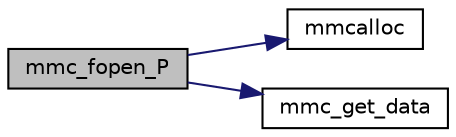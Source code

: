 digraph G
{
  edge [fontname="Helvetica",fontsize="10",labelfontname="Helvetica",labelfontsize="10"];
  node [fontname="Helvetica",fontsize="10",shape=record];
  rankdir="LR";
  Node1 [label="mmc_fopen_P",height=0.2,width=0.4,color="black", fillcolor="grey75", style="filled" fontcolor="black"];
  Node1 -> Node2 [color="midnightblue",fontsize="10",style="solid",fontname="Helvetica"];
  Node2 [label="mmcalloc",height=0.2,width=0.4,color="black", fillcolor="white", style="filled",URL="$mmc-vm_8c.html#a451514920748291271c1ee5f671f5503"];
  Node1 -> Node3 [color="midnightblue",fontsize="10",style="solid",fontname="Helvetica"];
  Node3 [label="mmc_get_data",height=0.2,width=0.4,color="black", fillcolor="white", style="filled",URL="$mmc-vm_8c.html#a25aa2c381c261acbae31715c03056db9"];
}
